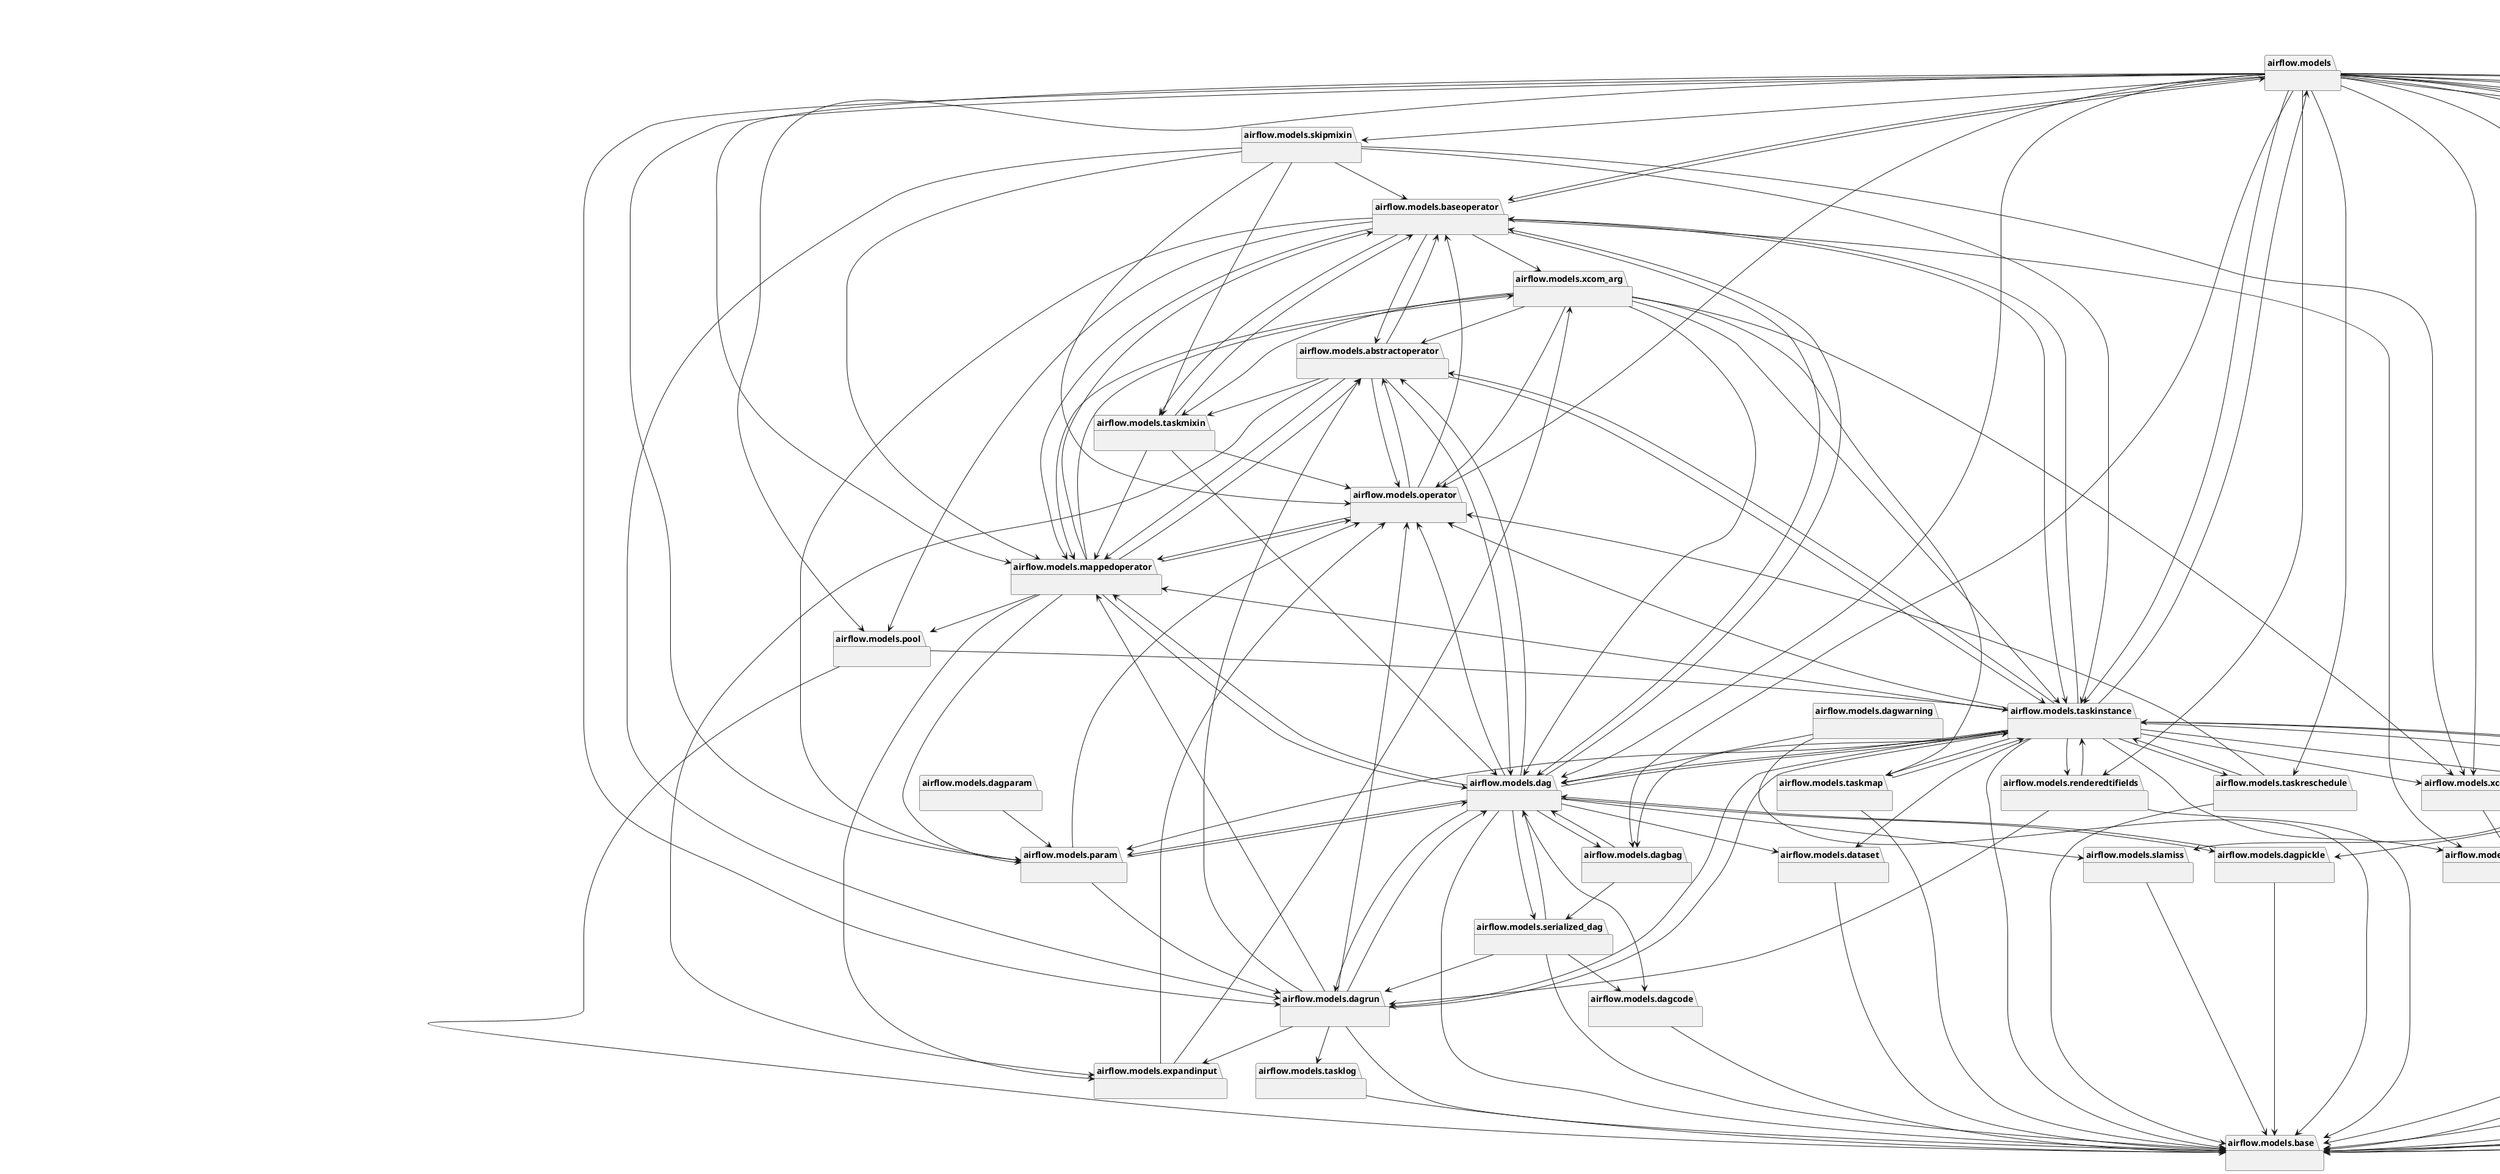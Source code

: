 @startuml packages
set namespaceSeparator none
package "airflow.models" as airflow.models {
}
package "airflow.models.abstractoperator" as airflow.models.abstractoperator {
}
package "airflow.models.base" as airflow.models.base {
}
package "airflow.models.baseoperator" as airflow.models.baseoperator {
}
package "airflow.models.connection" as airflow.models.connection {
}
package "airflow.models.crypto" as airflow.models.crypto {
}
package "airflow.models.dag" as airflow.models.dag {
}
package "airflow.models.dagbag" as airflow.models.dagbag {
}
package "airflow.models.dagcode" as airflow.models.dagcode {
}
package "airflow.models.dagparam" as airflow.models.dagparam {
}
package "airflow.models.dagpickle" as airflow.models.dagpickle {
}
package "airflow.models.dagrun" as airflow.models.dagrun {
}
package "airflow.models.dagwarning" as airflow.models.dagwarning {
}
package "airflow.models.dataset" as airflow.models.dataset {
}
package "airflow.models.db_callback_request" as airflow.models.db_callback_request {
}
package "airflow.models.errors" as airflow.models.errors {
}
package "airflow.models.expandinput" as airflow.models.expandinput {
}
package "airflow.models.log" as airflow.models.log {
}
package "airflow.models.mappedoperator" as airflow.models.mappedoperator {
}
package "airflow.models.operator" as airflow.models.operator {
}
package "airflow.models.param" as airflow.models.param {
}
package "airflow.models.pool" as airflow.models.pool {
}
package "airflow.models.renderedtifields" as airflow.models.renderedtifields {
}
package "airflow.models.serialized_dag" as airflow.models.serialized_dag {
}
package "airflow.models.skipmixin" as airflow.models.skipmixin {
}
package "airflow.models.slamiss" as airflow.models.slamiss {
}
package "airflow.models.taskfail" as airflow.models.taskfail {
}
package "airflow.models.taskinstance" as airflow.models.taskinstance {
}
package "airflow.models.taskinstancekey" as airflow.models.taskinstancekey {
}
package "airflow.models.tasklog" as airflow.models.tasklog {
}
package "airflow.models.taskmap" as airflow.models.taskmap {
}
package "airflow.models.taskmixin" as airflow.models.taskmixin {
}
package "airflow.models.taskreschedule" as airflow.models.taskreschedule {
}
package "airflow.models.trigger" as airflow.models.trigger {
}
package "airflow.models.variable" as airflow.models.variable {
}
package "airflow.models.xcom" as airflow.models.xcom {
}
package "airflow.models.xcom_arg" as airflow.models.xcom_arg {
}
airflow.models --> airflow.models.base
airflow.models --> airflow.models.baseoperator
airflow.models --> airflow.models.connection
airflow.models --> airflow.models.dag
airflow.models --> airflow.models.dagbag
airflow.models --> airflow.models.dagpickle
airflow.models --> airflow.models.dagrun
airflow.models --> airflow.models.db_callback_request
airflow.models --> airflow.models.errors
airflow.models --> airflow.models.log
airflow.models --> airflow.models.mappedoperator
airflow.models --> airflow.models.operator
airflow.models --> airflow.models.param
airflow.models --> airflow.models.pool
airflow.models --> airflow.models.renderedtifields
airflow.models --> airflow.models.skipmixin
airflow.models --> airflow.models.slamiss
airflow.models --> airflow.models.taskfail
airflow.models --> airflow.models.taskinstance
airflow.models --> airflow.models.taskreschedule
airflow.models --> airflow.models.trigger
airflow.models --> airflow.models.variable
airflow.models --> airflow.models.xcom
airflow.models.abstractoperator --> airflow.models.baseoperator
airflow.models.abstractoperator --> airflow.models.dag
airflow.models.abstractoperator --> airflow.models.expandinput
airflow.models.abstractoperator --> airflow.models.mappedoperator
airflow.models.abstractoperator --> airflow.models.operator
airflow.models.abstractoperator --> airflow.models.taskinstance
airflow.models.abstractoperator --> airflow.models.taskmixin
airflow.models.baseoperator --> airflow.models
airflow.models.baseoperator --> airflow.models.abstractoperator
airflow.models.baseoperator --> airflow.models.dag
airflow.models.baseoperator --> airflow.models.mappedoperator
airflow.models.baseoperator --> airflow.models.param
airflow.models.baseoperator --> airflow.models.pool
airflow.models.baseoperator --> airflow.models.taskinstance
airflow.models.baseoperator --> airflow.models.taskinstancekey
airflow.models.baseoperator --> airflow.models.taskmixin
airflow.models.baseoperator --> airflow.models.xcom_arg
airflow.models.connection --> airflow.models.base
airflow.models.connection --> airflow.models.crypto
airflow.models.dag --> airflow.models.abstractoperator
airflow.models.dag --> airflow.models.base
airflow.models.dag --> airflow.models.baseoperator
airflow.models.dag --> airflow.models.dagbag
airflow.models.dag --> airflow.models.dagcode
airflow.models.dag --> airflow.models.dagpickle
airflow.models.dag --> airflow.models.dagrun
airflow.models.dag --> airflow.models.dataset
airflow.models.dag --> airflow.models.mappedoperator
airflow.models.dag --> airflow.models.operator
airflow.models.dag --> airflow.models.param
airflow.models.dag --> airflow.models.serialized_dag
airflow.models.dag --> airflow.models.slamiss
airflow.models.dag --> airflow.models.taskinstance
airflow.models.dagbag --> airflow.models.dag
airflow.models.dagbag --> airflow.models.serialized_dag
airflow.models.dagcode --> airflow.models.base
airflow.models.dagparam --> airflow.models.param
airflow.models.dagpickle --> airflow.models.base
airflow.models.dagpickle --> airflow.models.dag
airflow.models.dagrun --> airflow.models.abstractoperator
airflow.models.dagrun --> airflow.models.base
airflow.models.dagrun --> airflow.models.dag
airflow.models.dagrun --> airflow.models.expandinput
airflow.models.dagrun --> airflow.models.mappedoperator
airflow.models.dagrun --> airflow.models.operator
airflow.models.dagrun --> airflow.models.taskinstance
airflow.models.dagrun --> airflow.models.tasklog
airflow.models.dagwarning --> airflow.models.base
airflow.models.dagwarning --> airflow.models.dag
airflow.models.dataset --> airflow.models.base
airflow.models.db_callback_request --> airflow.models.base
airflow.models.errors --> airflow.models.base
airflow.models.expandinput --> airflow.models.operator
airflow.models.expandinput --> airflow.models.xcom_arg
airflow.models.log --> airflow.models.base
airflow.models.mappedoperator --> airflow.models.abstractoperator
airflow.models.mappedoperator --> airflow.models.baseoperator
airflow.models.mappedoperator --> airflow.models.dag
airflow.models.mappedoperator --> airflow.models.expandinput
airflow.models.mappedoperator --> airflow.models.operator
airflow.models.mappedoperator --> airflow.models.param
airflow.models.mappedoperator --> airflow.models.pool
airflow.models.mappedoperator --> airflow.models.xcom_arg
airflow.models.operator --> airflow.models.abstractoperator
airflow.models.operator --> airflow.models.baseoperator
airflow.models.operator --> airflow.models.mappedoperator
airflow.models.param --> airflow.models.dag
airflow.models.param --> airflow.models.dagrun
airflow.models.param --> airflow.models.operator
airflow.models.pool --> airflow.models.base
airflow.models.pool --> airflow.models.taskinstance
airflow.models.renderedtifields --> airflow.models.base
airflow.models.renderedtifields --> airflow.models.dagrun
airflow.models.renderedtifields --> airflow.models.taskinstance
airflow.models.serialized_dag --> airflow.models.base
airflow.models.serialized_dag --> airflow.models.dag
airflow.models.serialized_dag --> airflow.models.dagcode
airflow.models.serialized_dag --> airflow.models.dagrun
airflow.models.skipmixin --> airflow.models.baseoperator
airflow.models.skipmixin --> airflow.models.dagrun
airflow.models.skipmixin --> airflow.models.mappedoperator
airflow.models.skipmixin --> airflow.models.operator
airflow.models.skipmixin --> airflow.models.taskinstance
airflow.models.skipmixin --> airflow.models.taskmixin
airflow.models.skipmixin --> airflow.models.xcom
airflow.models.slamiss --> airflow.models.base
airflow.models.taskfail --> airflow.models.base
airflow.models.taskinstance --> airflow.models
airflow.models.taskinstance --> airflow.models.abstractoperator
airflow.models.taskinstance --> airflow.models.base
airflow.models.taskinstance --> airflow.models.baseoperator
airflow.models.taskinstance --> airflow.models.dag
airflow.models.taskinstance --> airflow.models.dagbag
airflow.models.taskinstance --> airflow.models.dagrun
airflow.models.taskinstance --> airflow.models.dataset
airflow.models.taskinstance --> airflow.models.log
airflow.models.taskinstance --> airflow.models.mappedoperator
airflow.models.taskinstance --> airflow.models.operator
airflow.models.taskinstance --> airflow.models.param
airflow.models.taskinstance --> airflow.models.renderedtifields
airflow.models.taskinstance --> airflow.models.taskfail
airflow.models.taskinstance --> airflow.models.taskinstancekey
airflow.models.taskinstance --> airflow.models.taskmap
airflow.models.taskinstance --> airflow.models.taskreschedule
airflow.models.taskinstance --> airflow.models.trigger
airflow.models.taskinstance --> airflow.models.xcom
airflow.models.tasklog --> airflow.models.base
airflow.models.taskmap --> airflow.models.base
airflow.models.taskmap --> airflow.models.taskinstance
airflow.models.taskmixin --> airflow.models.baseoperator
airflow.models.taskmixin --> airflow.models.dag
airflow.models.taskmixin --> airflow.models.mappedoperator
airflow.models.taskmixin --> airflow.models.operator
airflow.models.taskreschedule --> airflow.models.base
airflow.models.taskreschedule --> airflow.models.operator
airflow.models.taskreschedule --> airflow.models.taskinstance
airflow.models.trigger --> airflow.models.base
airflow.models.trigger --> airflow.models.taskinstance
airflow.models.variable --> airflow.models.base
airflow.models.variable --> airflow.models.crypto
airflow.models.xcom --> airflow.models.base
airflow.models.xcom --> airflow.models.taskinstancekey
airflow.models.xcom_arg --> airflow.models.abstractoperator
airflow.models.xcom_arg --> airflow.models.dag
airflow.models.xcom_arg --> airflow.models.mappedoperator
airflow.models.xcom_arg --> airflow.models.operator
airflow.models.xcom_arg --> airflow.models.taskinstance
airflow.models.xcom_arg --> airflow.models.taskmap
airflow.models.xcom_arg --> airflow.models.taskmixin
airflow.models.xcom_arg --> airflow.models.xcom
@enduml
